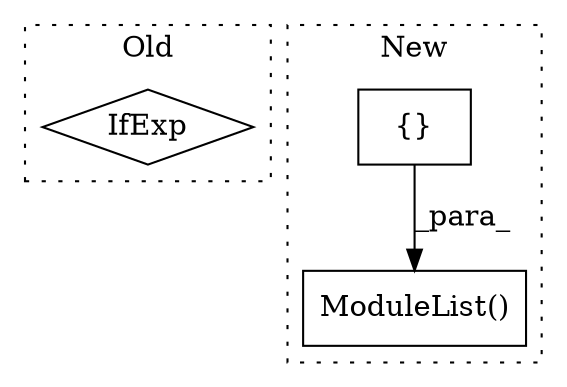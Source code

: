 digraph G {
subgraph cluster0 {
1 [label="IfExp" a="51" s="5334,5356" l="4,6" shape="diamond"];
label = "Old";
style="dotted";
}
subgraph cluster1 {
2 [label="ModuleList()" a="75" s="5245,5261" l="14,1" shape="box"];
3 [label="{}" a="59" s="5259,5259" l="2,1" shape="box"];
label = "New";
style="dotted";
}
3 -> 2 [label="_para_"];
}
